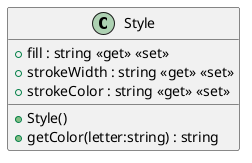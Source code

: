 @startuml
class Style {
    + fill : string <<get>> <<set>>
    + strokeWidth : string <<get>> <<set>>
    + strokeColor : string <<get>> <<set>>
    + Style()
    + getColor(letter:string) : string
}
@enduml
